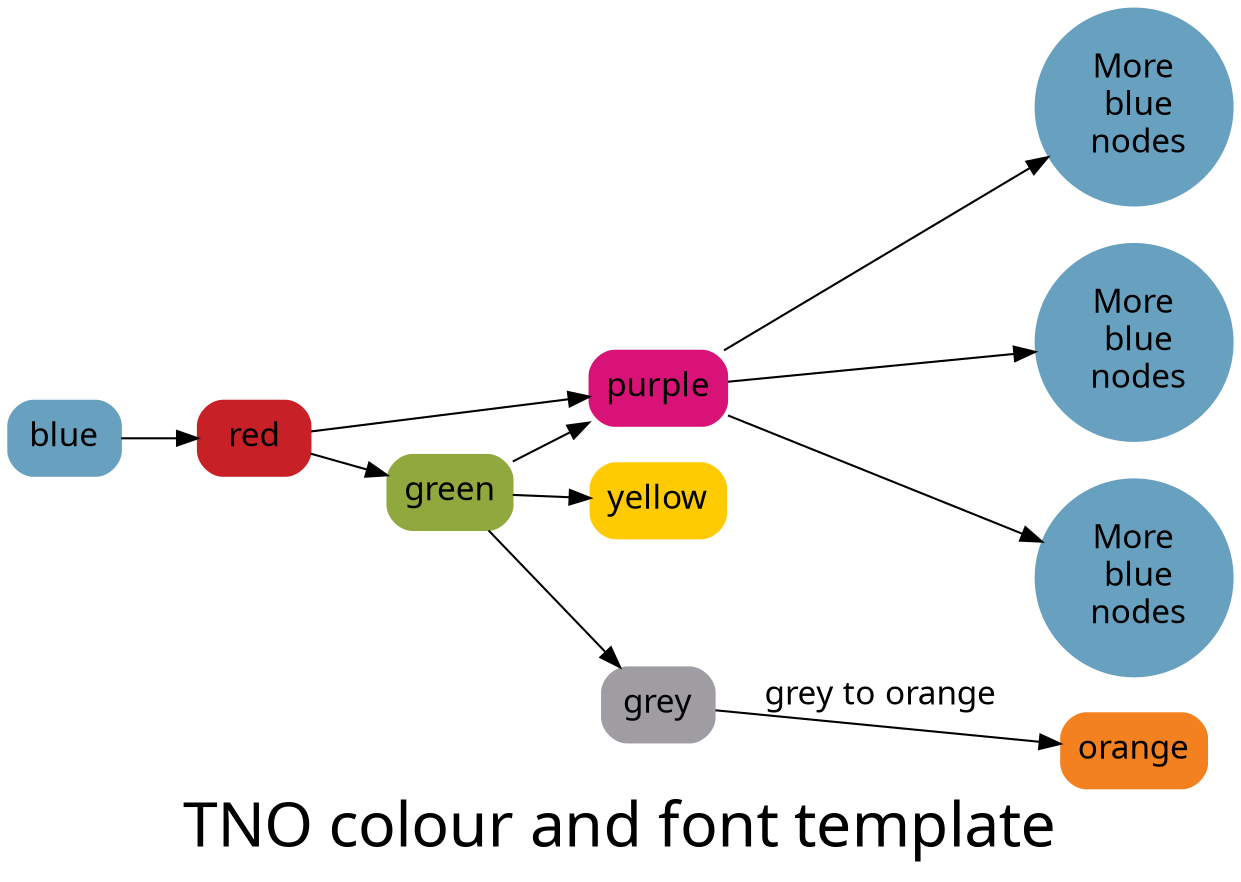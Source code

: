 # This example can serve as a template that adheres to the TNO colours and fonts
digraph N {
    rankdir=LR;
    # Font choice is based on Powerpoint template 
    graph [fontname = "Franklin Gothic Medium", fontsize=30, labelloc=b];
    edge [fontname = "Franklin Gothic Book", fontsize=16, style=solid];
    node [fontname = "Franklin Gothic Book", fontsize=16, shape="rectangle", style="filled, rounded"];
    
    # Label of the whole graph
    label="TNO colour and font template"

    blue [color="#68A0BF"]
    orange [color="#F4811F"]        
    red [color="#C72026"]
    purple [color="#D81277"]
    yellow [color="#FECB03"]
    green [color="#90A83D"]
    grey [color="#9F9CA2"]

    # To create multiple nodes with the same colour place them under a "node" command
    # and specify the desired color (or other style attributes)
    node [color="#68A0BF" shape="circle"]
        blue2 [label="More\n blue\n nodes"]
        blue3 [label="More\n blue\n nodes"]
        blue4 [label="More\n blue\n nodes"]
 
    # Relations between nodes
    grey -> orange [label="grey to orange"]
    blue -> red
    red -> { purple; green }
    green -> {yellow; purple; grey}
    purple -> {blue2; blue3; blue4}

}